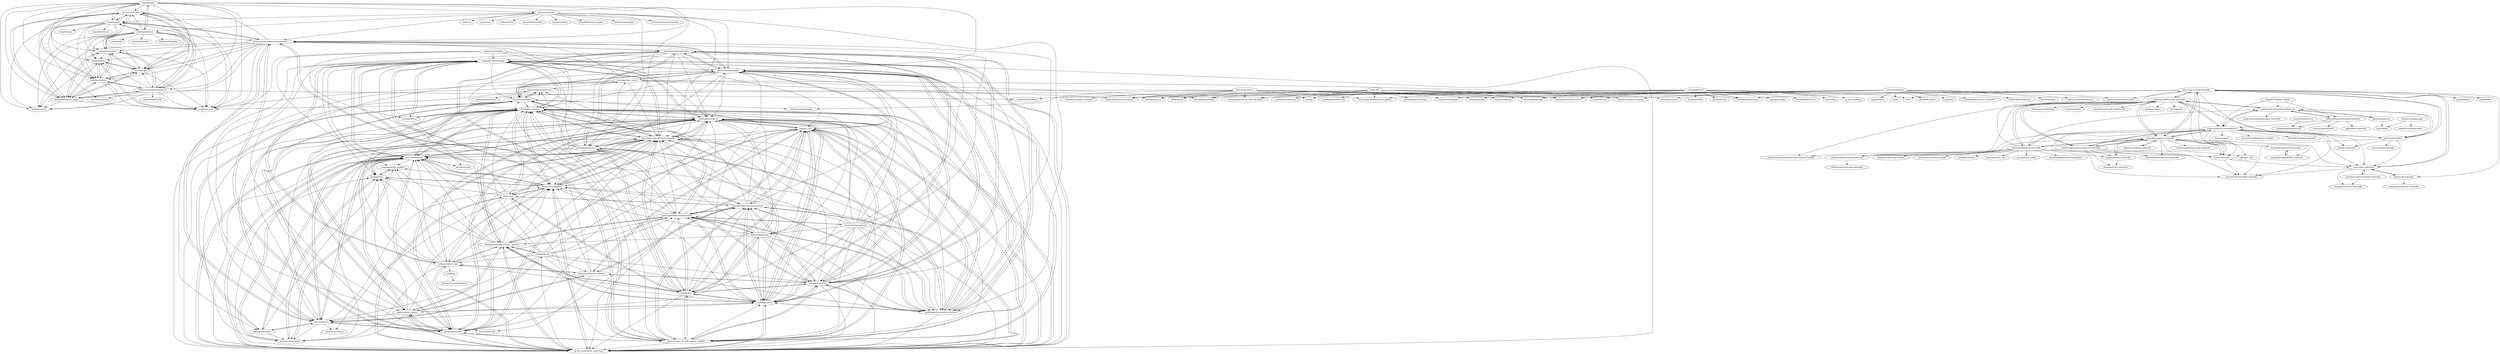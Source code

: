 digraph G {
"mojombo/grit" -> "wycats/merb-core"
"mojombo/grit" -> "mojombo/god"
"mojombo/grit" -> "vanpelt/jsawesome"
"mojombo/grit" -> "rubinius/rubinius"
"mojombo/grit" -> "wycats/jspec"
"mojombo/grit" -> "defunkt/exception_logger"
"mojombo/grit" -> "defunkt/ambition"
"mojombo/grit" -> "technoweenie/restful-authentication"
"mojombo/grit" -> "technoweenie/attachment_fu"
"mojombo/grit" -> "caged/microsis"
"mojombo/grit" -> "anotherjesse/fotomatic"
"mojombo/grit" -> "topfunky/bong"
"mojombo/grit" -> "macournoyer/thin"
"mojombo/grit" -> "grempe/amazon-ec2"
"mojombo/grit" -> "anotherjesse/s3"
"enormego/EGOTextMateFullScreen" -> "jezdez/textmate-missingdrawer"
"enormego/EGOTextMateFullScreen" -> "jashkenas/coffee-script-tmbundle"
"enormego/EGOTextMateFullScreen" -> "philc/textmatevim"
"enormego/EGOTextMateFullScreen" -> "deplorableword/textmate-solarized"
"enormego/EGOTextMateFullScreen" -> "protocool/AckMate"
"enormego/EGOTextMateFullScreen" -> "mads-hartmann/Whitespace.tmbundle"
"deplorableword/textmate-solarized" -> "deplorableword/solarized"
"deplorableword/textmate-solarized" -> "enormego/EGOTextMateFullScreen"
"deplorableword/textmate-solarized" -> "brianmichel/solarized" ["e"=1]
"deplorableword/textmate-solarized" -> "appden/less.tmbundle" ["e"=1]
"deplorableword/textmate-solarized" -> "jezdez/textmate-missingdrawer"
"Gipetto/wordpress.tmbundle" -> "kswedberg/jquery-tmbundle"
"sr/git-wiki" -> "ezmobius/bmhsearch"
"sr/git-wiki" -> "sr/tasks"
"sr/git-wiki" -> "lazyatom/soup"
"sr/git-wiki" -> "mmower/simply_versioned"
"sr/git-wiki" -> "jnewland/votigoto"
"sr/git-wiki" -> "jamesgolick/markaby"
"sr/git-wiki" -> "jamesgolick/enum_field"
"sr/git-wiki" -> "jnewland/gsa-prototype"
"sr/git-wiki" -> "abhay/gchart"
"sr/git-wiki" -> "wayneeseguin/sequel"
"sr/git-wiki" -> "technicalpickles/ambitious-sphinx"
"sr/git-wiki" -> "wycats/merb-plugins"
"sr/git-wiki" -> "simonjefford/ruby-on-rails-tmbundle"
"sr/git-wiki" -> "leahneukirchen/rack-mirror"
"sr/git-wiki" -> "leahneukirchen/coset-mirror"
"jcf/git-tmbundle" -> "kswedberg/jquery-tmbundle"
"jcf/git-tmbundle" -> "mocoso/code-beautifier.tmbundle"
"jcf/git-tmbundle" -> "rspec/rspec.tmbundle"
"jcf/git-tmbundle" -> "drnic/ruby-on-rails-tmbundle"
"psq/dm-core" -> "edward/reckoning"
"psq/dm-core" -> "defunkt/ambitious_activerecord"
"psq/dm-core" -> "dramatis/dramatis-redmine"
"psq/dm-core" -> "osteele/javascript_fu"
"psq/dm-core" -> "jeremyf/rspec_on_rails_nested_scaffold"
"psq/dm-core" -> "up_the_irons/credit_card_tools"
"psq/dm-core" -> "mark/autosaves"
"psq/dm-core" -> "anotherjesse/fotomatic"
"psq/dm-core" -> "fnando/has_versions"
"psq/dm-core" -> "JackDanger/immutable_attributes"
"psq/dm-core" -> "mauo/rails-templates"
"psq/dm-core" -> "fightinjoe/restful-authentication"
"psq/dm-core" -> "dustin/memcached"
"psq/dm-core" -> "kastner/sin"
"psq/dm-core" -> "drnic/javascript-unittest-tmbundle"
"takeo/googlecharts" -> "wayneeseguin/alogr"
"takeo/googlecharts" -> "dausech/misc"
"takeo/googlecharts" -> "xeon/securehttpd"
"takeo/googlecharts" -> "kuroshiro/tourguide"
"takeo/googlecharts" -> "Amar/ambition"
"zacharyvoase/jsonpipe" -> "toastdriven/littleworkers"
"zacharyvoase/jsonpipe" -> "jtaby/Waldo"
"drnic/ruby-on-rails-tmbundle" -> "rspec/rspec.tmbundle"
"drnic/ruby-on-rails-tmbundle" -> "kswedberg/jquery-tmbundle"
"drnic/ruby-on-rails-tmbundle" -> "drnic/ruby-tmbundle"
"drnic/ruby-on-rails-tmbundle" -> "mocoso/code-beautifier.tmbundle"
"drnic/ruby-on-rails-tmbundle" -> "mojombo/yaws"
"drnic/ruby-on-rails-tmbundle" -> "protocool/AckMate"
"drnic/ruby-on-rails-tmbundle" -> "defunkt/cache_fu"
"drnic/ruby-on-rails-tmbundle" -> "jashkenas/coffee-script-tmbundle"
"drnic/ruby-on-rails-tmbundle" -> "anotherjesse/foxtracs"
"drnic/ruby-on-rails-tmbundle" -> "sr/dst"
"drnic/ruby-on-rails-tmbundle" -> "jnicklas/uploadcolumn"
"drnic/ruby-on-rails-tmbundle" -> "leahneukirchen/rack-mirror"
"drnic/ruby-on-rails-tmbundle" -> "leahneukirchen/coset-mirror"
"drnic/ruby-on-rails-tmbundle" -> "hornbeck/arc"
"drnic/ruby-on-rails-tmbundle" -> "wayneeseguin/sequel-model"
"jnewland/lazy_record" -> "wayneeseguin/alogr"
"jnewland/lazy_record" -> "wayneeseguin/merbtastic"
"jnewland/lazy_record" -> "drnic/javascript-unittest-tmbundle"
"jnewland/lazy_record" -> "jamesgolick/markaby"
"jnewland/lazy_record" -> "anotherjesse/fotomatic"
"jnewland/lazy_record" -> "defunkt/cache_fu"
"jnewland/lazy_record" -> "up_the_irons/credit_card_tools"
"jnewland/lazy_record" -> "mmower/simply_versioned"
"jnewland/lazy_record" -> "caged/microsis"
"jnewland/lazy_record" -> "technoweenie/restful-authentication"
"defunkt/ambitious_activerecord" -> "psq/dm-core"
"defunkt/ambitious_activerecord" -> "edward/reckoning"
"defunkt/ambitious_activerecord" -> "jeremyf/rspec_on_rails_nested_scaffold"
"defunkt/ambitious_activerecord" -> "drnic/javascript-unittest-tmbundle"
"defunkt/ambitious_activerecord" -> "cdcarter/io"
"defunkt/ambitious_activerecord" -> "fnando/has_versions"
"defunkt/ambitious_activerecord" -> "up_the_irons/credit_card_tools"
"defunkt/ambitious_activerecord" -> "dramatis/dramatis-redmine"
"defunkt/ambitious_activerecord" -> "mauo/rails-templates"
"defunkt/ambitious_activerecord" -> "JackDanger/immutable_attributes"
"defunkt/ambitious_activerecord" -> "mark/autosaves"
"defunkt/ambitious_activerecord" -> "fightinjoe/restful-authentication"
"defunkt/ambitious_activerecord" -> "osteele/javascript_fu"
"defunkt/ambitious_activerecord" -> "wayneeseguin/alogr"
"defunkt/ambitious_activerecord" -> "anotherjesse/fotomatic"
"drnic/ruby-tmbundle" -> "rspec/rspec.tmbundle"
"drnic/ruby-tmbundle" -> "aussiegeek/ruby-sass-tmbundle"
"dustin/memcached" -> "xeon/securehttpd"
"dustin/memcached" -> "Amar/ambition"
"dustin/memcached" -> "mauo/rails-templates"
"dustin/memcached" -> "fnando/has_versions"
"dustin/memcached" -> "wayneeseguin/alogr"
"dustin/memcached" -> "osteele/javascript_fu"
"dustin/memcached" -> "drnic/javascript-unittest-tmbundle"
"dustin/memcached" -> "ambethia/vao_column"
"dustin/memcached" -> "jeremyf/rspec_on_rails_nested_scaffold"
"dustin/memcached" -> "technoweenie/restful-authentication"
"dustin/memcached" -> "up_the_irons/credit_card_tools"
"dustin/memcached" -> "psq/dm-core"
"dustin/memcached" -> "defunkt/ambitious_activerecord"
"dustin/memcached" -> "fightinjoe/restful-authentication"
"dustin/memcached" -> "cardmagic/merb-plugins"
"grempe/amazon-ec2" -> "drnic/javascript-unittest-tmbundle"
"grempe/amazon-ec2" -> "fnando/has_versions"
"grempe/amazon-ec2" -> "up_the_irons/credit_card_tools"
"grempe/amazon-ec2" -> "wayneeseguin/alogr"
"grempe/amazon-ec2" -> "JackDanger/immutable_attributes"
"grempe/amazon-ec2" -> "mark/autosaves"
"grempe/amazon-ec2" -> "wayneeseguin/merbtastic"
"grempe/amazon-ec2" -> "cardmagic/merb-plugins"
"grempe/amazon-ec2" -> "anotherjesse/fotomatic"
"grempe/amazon-ec2" -> "xeon/securehttpd"
"grempe/amazon-ec2" -> "kastner/sin"
"grempe/amazon-ec2" -> "fightinjoe/restful-authentication"
"grempe/amazon-ec2" -> "mauo/rails-templates"
"grempe/amazon-ec2" -> "jnewland/lazy_record"
"grempe/amazon-ec2" -> "wayneeseguin/merblogger"
"subtleGradient/javascript-tools.tmbundle" -> "kswedberg/jquery-tmbundle"
"subtleGradient/javascript-tools.tmbundle" -> "jezdez/textmate-missingdrawer"
"subtleGradient/javascript-tools.tmbundle" -> "jcf/git-tmbundle"
"subtleGradient/javascript-tools.tmbundle" -> "jashkenas/coffee-script-tmbundle"
"subtleGradient/javascript-tools.tmbundle" -> "johnmuhl/html5.tmbundle"
"subtleGradient/javascript-tools.tmbundle" -> "seaofclouds/sass-textmate-bundle"
"subtleGradient/javascript-tools.tmbundle" -> "johnmuhl/javascript-tools-tmbundle"
"subtleGradient/javascript-tools.tmbundle" -> "mocoso/code-beautifier.tmbundle"
"subtleGradient/javascript-tools.tmbundle" -> "desandro/CSS3.tmbundle"
"Amar/ambition" -> "dustin/memcached"
"Amar/ambition" -> "fnando/has_versions"
"Amar/ambition" -> "mauo/rails-templates"
"Amar/ambition" -> "drnic/javascript-unittest-tmbundle"
"Amar/ambition" -> "xeon/securehttpd"
"Amar/ambition" -> "Dual-Life/autodie"
"Amar/ambition" -> "kuroshiro/tourguide"
"Amar/ambition" -> "dramatis/dramatis-redmine"
"Amar/ambition" -> "technoweenie/restful-authentication"
"Amar/ambition" -> "takeo/googlecharts"
"Amar/ambition" -> "osteele/javascript_fu"
"Amar/ambition" -> "cbowns/cpu-history"
"giom/merb-core" -> "cardmagic/merb-plugins"
"giom/merb-core" -> "lance/formtotal"
"giom/merb-core" -> "fnando/has_versions"
"philc/textmatevim" -> "jtaby/Waldo"
"philc/textmatevim" -> "enormego/EGOTextMateFullScreen"
"norbauer/salty_slugs" -> "woahdae/active_scaffold"
"norbauer/salty_slugs" -> "fnando/has_versions"
"norbauer/salty_slugs" -> "up_the_irons/credit_card_tools"
"norbauer/salty_slugs" -> "dausech/misc"
"norbauer/salty_slugs" -> "osteele/javascript_fu"
"norbauer/salty_slugs" -> "mauo/rails-templates"
"norbauer/salty_slugs" -> "cardmagic/merb-plugins"
"norbauer/salty_slugs" -> "drnic/javascript-unittest-tmbundle"
"norbauer/salty_slugs" -> "meqif/nds"
"norbauer/salty_slugs" -> "xeon/securehttpd"
"norbauer/salty_slugs" -> "decafdennis/simple_theme_switcher"
"norbauer/salty_slugs" -> "dramatis/dramatis-redmine"
"norbauer/salty_slugs" -> "kuroshiro/tourguide"
"norbauer/salty_slugs" -> "fightinjoe/restful-authentication"
"markstory/solarized" -> "deplorableword/solarized"
"woahdae/active_scaffold" -> "dausech/misc"
"woahdae/active_scaffold" -> "kuroshiro/tourguide"
"meqif/nds" -> "JeremyGrosser/mythproto"
"farktronix/gittools" -> "fightinjoe/restful-authentication"
"farktronix/gittools" -> "mark/autosaves"
"farktronix/gittools" -> "kastner/sin"
"farktronix/gittools" -> "edward/reckoning"
"farktronix/gittools" -> "drnic/javascript-unittest-tmbundle"
"farktronix/gittools" -> "fnando/has_versions"
"farktronix/gittools" -> "psq/dm-core"
"farktronix/gittools" -> "grempe/amazon-ec2"
"farktronix/gittools" -> "decafdennis/simple_theme_switcher"
"farktronix/gittools" -> "JackDanger/immutable_attributes"
"farktronix/gittools" -> "osteele/javascript_fu"
"farktronix/gittools" -> "up_the_irons/credit_card_tools"
"farktronix/gittools" -> "ambethia/vao_column"
"farktronix/gittools" -> "mauo/rails-templates"
"farktronix/gittools" -> "defunkt/ambitious_activerecord"
"mojombo/god" -> "wycats/merb-core"
"mojombo/god" -> "vanpelt/jsawesome"
"mojombo/god" -> "wycats/jspec"
"mojombo/god" -> "defunkt/exception_logger"
"mojombo/god" -> "defunkt/ambition"
"mojombo/god" -> "rubinius/rubinius"
"mojombo/god" -> "technoweenie/attachment_fu"
"mojombo/god" -> "mojombo/grit"
"mojombo/god" -> "caged/microsis"
"mojombo/god" -> "technoweenie/restful-authentication"
"mojombo/god" -> "topfunky/bong"
"mojombo/god" -> "anotherjesse/s3"
"mojombo/god" -> "anotherjesse/taboo"
"mojombo/god" -> "mojombo/chronic" ["e"=1]
"mojombo/god" -> "resque/resque" ["e"=1]
"wayneeseguin/alogr" -> "xeon/securehttpd"
"wayneeseguin/alogr" -> "takeo/googlecharts"
"wayneeseguin/alogr" -> "wayneeseguin/merbtastic"
"wayneeseguin/alogr" -> "jnewland/lazy_record"
"wayneeseguin/alogr" -> "anotherjesse/fotomatic"
"wayneeseguin/alogr" -> "dustin/memcached"
"wayneeseguin/alogr" -> "drnic/javascript-unittest-tmbundle"
"wayneeseguin/alogr" -> "fnando/has_versions"
"wayneeseguin/alogr" -> "wayneeseguin/autozest"
"rubinius/rubinius" -> "wycats/merb-core"
"rubinius/rubinius" -> "vanpelt/jsawesome"
"rubinius/rubinius" -> "mojombo/god"
"rubinius/rubinius" -> "wycats/jspec"
"rubinius/rubinius" -> "defunkt/exception_logger"
"rubinius/rubinius" -> "defunkt/ambition"
"rubinius/rubinius" -> "mojombo/grit"
"rubinius/rubinius" -> "technoweenie/attachment_fu"
"rubinius/rubinius" -> "caged/microsis"
"rubinius/rubinius" -> "technoweenie/restful-authentication"
"rubinius/rubinius" -> "jruby/jruby" ["e"=1]
"rubinius/rubinius" -> "topfunky/bong"
"rubinius/rubinius" -> "celluloid/celluloid" ["e"=1]
"rubinius/rubinius" -> "MacRuby/MacRuby" ["e"=1]
"rubinius/rubinius" -> "anotherjesse/s3"
"minimaldesign/mHTML.tmbundle" -> "minimaldesign/mCSS.tmbundle"
"minimaldesign/mCSS.tmbundle" -> "minimaldesign/mHTML.tmbundle"
"JackDanger/immutable_attributes" -> "osteele/javascript_fu"
"JackDanger/immutable_attributes" -> "mark/autosaves"
"JackDanger/immutable_attributes" -> "fnando/has_versions"
"JackDanger/immutable_attributes" -> "drnic/javascript-unittest-tmbundle"
"JackDanger/immutable_attributes" -> "fightinjoe/restful-authentication"
"JackDanger/immutable_attributes" -> "up_the_irons/credit_card_tools"
"JackDanger/immutable_attributes" -> "psq/dm-core"
"JackDanger/immutable_attributes" -> "grempe/amazon-ec2"
"JackDanger/immutable_attributes" -> "anotherjesse/fotomatic"
"JackDanger/immutable_attributes" -> "defunkt/ambitious_activerecord"
"JackDanger/immutable_attributes" -> "edward/reckoning"
"JackDanger/immutable_attributes" -> "wayneeseguin/merblogger"
"JackDanger/immutable_attributes" -> "mauo/rails-templates"
"JackDanger/immutable_attributes" -> "cardmagic/merb-plugins"
"JackDanger/immutable_attributes" -> "xeon/securehttpd"
"jeremyf/rspec_on_rails_nested_scaffold" -> "anotherjesse/fotomatic"
"jeremyf/rspec_on_rails_nested_scaffold" -> "defunkt/ambitious_activerecord"
"jeremyf/rspec_on_rails_nested_scaffold" -> "edward/reckoning"
"jeremyf/rspec_on_rails_nested_scaffold" -> "psq/dm-core"
"jeremyf/rspec_on_rails_nested_scaffold" -> "cardmagic/merb-plugins"
"jeremyf/rspec_on_rails_nested_scaffold" -> "wayneeseguin/merblogger"
"jeremyf/rspec_on_rails_nested_scaffold" -> "dustin/memcached"
"jeremyf/rspec_on_rails_nested_scaffold" -> "fnando/has_versions"
"jeremyf/rspec_on_rails_nested_scaffold" -> "technoweenie/restful-authentication"
"jeremyf/rspec_on_rails_nested_scaffold" -> "wayneeseguin/alogr"
"jeremyf/rspec_on_rails_nested_scaffold" -> "drnic/javascript-unittest-tmbundle"
"jeremyf/rspec_on_rails_nested_scaffold" -> "mark/autosaves"
"jeremyf/rspec_on_rails_nested_scaffold" -> "up_the_irons/credit_card_tools"
"jeremyf/rspec_on_rails_nested_scaffold" -> "kastner/sin"
"jeremyf/rspec_on_rails_nested_scaffold" -> "osteele/javascript_fu"
"decafdennis/simple_theme_switcher" -> "ambethia/vao_column"
"decafdennis/simple_theme_switcher" -> "fnando/has_versions"
"decafdennis/simple_theme_switcher" -> "up_the_irons/credit_card_tools"
"decafdennis/simple_theme_switcher" -> "mark/autosaves"
"decafdennis/simple_theme_switcher" -> "viking/ruby-rtp"
"decafdennis/simple_theme_switcher" -> "xeon/securehttpd"
"decafdennis/simple_theme_switcher" -> "fightinjoe/restful-authentication"
"decafdennis/simple_theme_switcher" -> "kastner/sin"
"decafdennis/simple_theme_switcher" -> "osteele/javascript_fu"
"decafdennis/simple_theme_switcher" -> "cardmagic/merb-plugins"
"decafdennis/simple_theme_switcher" -> "mauo/rails-templates"
"decafdennis/simple_theme_switcher" -> "drnic/javascript-unittest-tmbundle"
"decafdennis/simple_theme_switcher" -> "norbauer/salty_slugs"
"decafdennis/simple_theme_switcher" -> "woahdae/active_scaffold"
"decafdennis/simple_theme_switcher" -> "dausech/misc"
"wycats/merb-core" -> "vanpelt/jsawesome"
"wycats/merb-core" -> "wycats/jspec"
"wycats/merb-core" -> "defunkt/exception_logger"
"wycats/merb-core" -> "defunkt/ambition"
"wycats/merb-core" -> "caged/microsis"
"wycats/merb-core" -> "technoweenie/attachment_fu"
"wycats/merb-core" -> "mojombo/god"
"vanpelt/jsawesome" -> "wycats/merb-core"
"vanpelt/jsawesome" -> "wycats/jspec"
"vanpelt/jsawesome" -> "defunkt/exception_logger"
"vanpelt/jsawesome" -> "defunkt/ambition"
"vanpelt/jsawesome" -> "caged/microsis"
"vanpelt/jsawesome" -> "technoweenie/attachment_fu"
"vanpelt/jsawesome" -> "topfunky/bong"
"technomancy/augment" -> "fightinjoe/restful-authentication"
"technomancy/augment" -> "mark/autosaves"
"technomancy/augment" -> "wayneeseguin/merblogger"
"technomancy/augment" -> "kastner/sin"
"technomancy/augment" -> "anotherjesse/fotomatic"
"technomancy/augment" -> "farktronix/gittools"
"technomancy/augment" -> "technoweenie/restful-authentication"
"technomancy/augment" -> "JackDanger/immutable_attributes"
"technomancy/augment" -> "edward/reckoning"
"technomancy/augment" -> "grempe/amazon-ec2"
"technomancy/augment" -> "drnic/javascript-unittest-tmbundle"
"technomancy/augment" -> "up_the_irons/credit_card_tools"
"technomancy/augment" -> "osteele/javascript_fu"
"technomancy/augment" -> "fnando/has_versions"
"technomancy/augment" -> "jeremyf/rspec_on_rails_nested_scaffold"
"cristibalan/braid" -> "wayneeseguin/sequel"
"cristibalan/braid" -> "up_the_irons/ram"
"cristibalan/braid" -> "brosner/oebfare"
"cristibalan/braid" -> "jnicklas/rorem"
"cristibalan/braid" -> "caged/groomlake"
"cristibalan/braid" -> "sr/dst"
"cristibalan/braid" -> "sr/tasks"
"cristibalan/braid" -> "hornbeck/blerb-core"
"cristibalan/braid" -> "technicalpickles/ambitious-sphinx"
"cristibalan/braid" -> "lazyatom/soup"
"cristibalan/braid" -> "bs/starling"
"cristibalan/braid" -> "wycats/merb-plugins"
"cristibalan/braid" -> "jnicklas/uploadcolumn"
"cristibalan/braid" -> "simonjefford/ruby-on-rails-tmbundle"
"cristibalan/braid" -> "leahneukirchen/rack-mirror"
"wayneeseguin/merbtastic" -> "leahneukirchen/coset-mirror"
"wayneeseguin/merbtastic" -> "wayneeseguin/rnginx"
"wayneeseguin/merbtastic" -> "wayneeseguin/alogr"
"wayneeseguin/merblogger" -> "anotherjesse/fotomatic"
"wayneeseguin/merblogger" -> "technoweenie/restful-authentication"
"wayneeseguin/merblogger" -> "jeremyf/rspec_on_rails_nested_scaffold"
"wayneeseguin/merblogger" -> "mark/autosaves"
"wayneeseguin/merblogger" -> "edward/reckoning"
"wayneeseguin/merblogger" -> "wayneeseguin/alogr"
"wayneeseguin/merblogger" -> "JackDanger/immutable_attributes"
"wayneeseguin/merblogger" -> "drnic/javascript-unittest-tmbundle"
"wayneeseguin/merblogger" -> "grempe/amazon-ec2"
"wayneeseguin/merblogger" -> "fightinjoe/restful-authentication"
"wayneeseguin/merblogger" -> "psq/dm-core"
"wayneeseguin/merblogger" -> "Amar/ambition"
"wayneeseguin/merblogger" -> "osteele/javascript_fu"
"wayneeseguin/merblogger" -> "fnando/has_versions"
"wayneeseguin/merblogger" -> "cardmagic/merb-plugins"
"drnic/javascript-unittest-tmbundle" -> "fnando/has_versions"
"drnic/javascript-unittest-tmbundle" -> "up_the_irons/credit_card_tools"
"drnic/javascript-unittest-tmbundle" -> "cdcarter/io"
"drnic/javascript-unittest-tmbundle" -> "mark/autosaves"
"drnic/javascript-unittest-tmbundle" -> "mauo/rails-templates"
"drnic/javascript-unittest-tmbundle" -> "xeon/securehttpd"
"drnic/javascript-unittest-tmbundle" -> "grempe/amazon-ec2"
"drnic/javascript-unittest-tmbundle" -> "cardmagic/merb-plugins"
"drnic/javascript-unittest-tmbundle" -> "wayneeseguin/merbtastic"
"drnic/javascript-unittest-tmbundle" -> "kastner/sin"
"drnic/javascript-unittest-tmbundle" -> "Amar/ambition"
"drnic/javascript-unittest-tmbundle" -> "wayneeseguin/alogr"
"drnic/javascript-unittest-tmbundle" -> "defunkt/ambitious_activerecord"
"drnic/javascript-unittest-tmbundle" -> "dustin/memcached"
"drnic/javascript-unittest-tmbundle" -> "osteele/javascript_fu"
"up_the_irons/credit_card_tools" -> "fnando/has_versions"
"up_the_irons/credit_card_tools" -> "drnic/javascript-unittest-tmbundle"
"up_the_irons/credit_card_tools" -> "mauo/rails-templates"
"up_the_irons/credit_card_tools" -> "osteele/javascript_fu"
"up_the_irons/credit_card_tools" -> "dausech/misc"
"up_the_irons/credit_card_tools" -> "decafdennis/simple_theme_switcher"
"up_the_irons/credit_card_tools" -> "norbauer/salty_slugs"
"up_the_irons/credit_card_tools" -> "ambethia/vao_column"
"up_the_irons/credit_card_tools" -> "cdcarter/io"
"up_the_irons/credit_card_tools" -> "psq/dm-core"
"up_the_irons/credit_card_tools" -> "cardmagic/merb-plugins"
"up_the_irons/credit_card_tools" -> "wayneeseguin/merbtastic"
"up_the_irons/credit_card_tools" -> "mark/autosaves"
"up_the_irons/credit_card_tools" -> "xeon/securehttpd"
"up_the_irons/credit_card_tools" -> "defunkt/ambitious_activerecord"
"kuroshiro/tourguide" -> "xeon/securehttpd"
"kuroshiro/tourguide" -> "dausech/misc"
"kuroshiro/tourguide" -> "woahdae/active_scaffold"
"sevenwire/forgery" -> "leahneukirchen/gitsum"
"sevenwire/forgery" -> "wayneeseguin/sequel"
"sevenwire/forgery" -> "kevinclark/god"
"sevenwire/forgery" -> "collectiveidea/awesomeness"
"sevenwire/forgery" -> "uggedal/mofo"
"sevenwire/forgery" -> "wayneeseguin/sequel-model"
"sevenwire/forgery" -> "sr/ape"
"sevenwire/forgery" -> "mmower/simply_versioned"
"sevenwire/forgery" -> "jnewland/votigoto"
"sevenwire/forgery" -> "jnewland/capsize"
"sevenwire/forgery" -> "jamesgolick/markaby"
"sevenwire/forgery" -> "josh/rails"
"sevenwire/forgery" -> "jamesgolick/resource_controller"
"sevenwire/forgery" -> "defunkt/starling"
"sevenwire/forgery" -> "engineyard/eycap"
"wycats/jspec" -> "vanpelt/jsawesome"
"wycats/jspec" -> "defunkt/exception_logger"
"wycats/jspec" -> "defunkt/ambition"
"wycats/jspec" -> "wycats/merb-core"
"wycats/jspec" -> "caged/microsis"
"wycats/jspec" -> "topfunky/bong"
"defunkt/exception_logger" -> "vanpelt/jsawesome"
"defunkt/exception_logger" -> "wycats/jspec"
"defunkt/exception_logger" -> "defunkt/ambition"
"defunkt/exception_logger" -> "wycats/merb-core"
"defunkt/exception_logger" -> "caged/microsis"
"defunkt/exception_logger" -> "topfunky/bong"
"defunkt/exception_logger" -> "technoweenie/attachment_fu"
"defunkt/exception_logger" -> "anotherjesse/s3"
"defunkt/ambition" -> "wycats/jspec"
"defunkt/ambition" -> "defunkt/exception_logger"
"defunkt/ambition" -> "vanpelt/jsawesome"
"defunkt/ambition" -> "caged/microsis"
"defunkt/ambition" -> "topfunky/bong"
"defunkt/ambition" -> "wycats/merb-core"
"defunkt/ambition" -> "technoweenie/attachment_fu"
"defunkt/ambition" -> "anotherjesse/s3"
"seaofclouds/sass-textmate-bundle" -> "charlesroper/ruby-sass-tmbundle"
"technoweenie/attachment_fu" -> "defunkt/exception_logger"
"technoweenie/attachment_fu" -> "caged/microsis"
"technoweenie/attachment_fu" -> "vanpelt/jsawesome"
"technoweenie/attachment_fu" -> "topfunky/bong"
"technoweenie/attachment_fu" -> "defunkt/ambition"
"technoweenie/attachment_fu" -> "wycats/jspec"
"technoweenie/attachment_fu" -> "anotherjesse/s3"
"technoweenie/attachment_fu" -> "wycats/merb-core"
"technoweenie/attachment_fu" -> "anotherjesse/foxtracs"
"technoweenie/attachment_fu" -> "anotherjesse/taboo"
"technoweenie/attachment_fu" -> "mojombo/glowstick"
"cardmagic/merb-plugins" -> "giom/merb-core"
"cardmagic/merb-plugins" -> "fnando/has_versions"
"cardmagic/merb-plugins" -> "osteele/javascript_fu"
"cardmagic/merb-plugins" -> "mauo/rails-templates"
"cardmagic/merb-plugins" -> "drnic/javascript-unittest-tmbundle"
"cardmagic/merb-plugins" -> "up_the_irons/credit_card_tools"
"cardmagic/merb-plugins" -> "jeremyf/rspec_on_rails_nested_scaffold"
"cardmagic/merb-plugins" -> "xeon/securehttpd"
"cardmagic/merb-plugins" -> "norbauer/salty_slugs"
"cardmagic/merb-plugins" -> "wayneeseguin/alogr"
"cardmagic/merb-plugins" -> "anotherjesse/fotomatic"
"cardmagic/merb-plugins" -> "dausech/misc"
"cardmagic/merb-plugins" -> "woahdae/active_scaffold"
"cardmagic/merb-plugins" -> "ambethia/vao_column"
"cardmagic/merb-plugins" -> "decafdennis/simple_theme_switcher"
"technoweenie/restful-authentication" -> "anotherjesse/fotomatic"
"technoweenie/restful-authentication" -> "vanpelt/jsawesome"
"technoweenie/restful-authentication" -> "defunkt/exception_logger"
"technoweenie/restful-authentication" -> "wycats/merb-core"
"technoweenie/restful-authentication" -> "wycats/jspec"
"technoweenie/restful-authentication" -> "defunkt/ambition"
"technoweenie/restful-authentication" -> "wayneeseguin/merblogger"
"technoweenie/restful-authentication" -> "technoweenie/attachment_fu"
"technoweenie/restful-authentication" -> "caged/microsis"
"technoweenie/restful-authentication" -> "topfunky/bong"
"technoweenie/restful-authentication" -> "mojombo/god"
"technoweenie/restful-authentication" -> "Amar/ambition"
"technoweenie/restful-authentication" -> "anotherjesse/s3"
"technoweenie/restful-authentication" -> "jeremyf/rspec_on_rails_nested_scaffold"
"technoweenie/restful-authentication" -> "dustin/memcached"
"caged/microsis" -> "topfunky/bong"
"topfunky/bong" -> "caged/microsis"
"topfunky/bong" -> "defunkt/exception_logger"
"topfunky/bong" -> "defunkt/ambition"
"topfunky/bong" -> "wycats/jspec"
"topfunky/bong" -> "anotherjesse/s3"
"mauo/rails-templates" -> "fnando/has_versions"
"mauo/rails-templates" -> "dausech/misc"
"mauo/rails-templates" -> "osteele/javascript_fu"
"mauo/rails-templates" -> "up_the_irons/credit_card_tools"
"mauo/rails-templates" -> "xeon/securehttpd"
"mauo/rails-templates" -> "dustin/memcached"
"mauo/rails-templates" -> "cdcarter/io"
"mauo/rails-templates" -> "cardmagic/merb-plugins"
"mauo/rails-templates" -> "drnic/javascript-unittest-tmbundle"
"mauo/rails-templates" -> "woahdae/active_scaffold"
"johnmuhl/html5.tmbundle" -> "kswedberg/jquery-tmbundle"
"johnmuhl/html5.tmbundle" -> "desandro/CSS3.tmbundle"
"jashkenas/coffee-script-tmbundle" -> "MarioRicalde/SCSS.tmbundle"
"jashkenas/coffee-script-tmbundle" -> "jezdez/textmate-missingdrawer"
"jashkenas/coffee-script-tmbundle" -> "drnic/ruby-on-rails-tmbundle"
"jashkenas/coffee-script-tmbundle" -> "rspec/rspec.tmbundle"
"jashkenas/coffee-script-tmbundle" -> "seaofclouds/sass-textmate-bundle"
"jashkenas/coffee-script-tmbundle" -> "mauricemach/coffeekup" ["e"=1]
"jashkenas/coffee-script-tmbundle" -> "kswedberg/jquery-tmbundle"
"jashkenas/coffee-script-tmbundle" -> "enormego/EGOTextMateFullScreen"
"jashkenas/coffee-script-tmbundle" -> "sstephenson/eco" ["e"=1]
"jashkenas/coffee-script-tmbundle" -> "autotelicum/Smooth-CoffeeScript" ["e"=1]
"jashkenas/coffee-script-tmbundle" -> "handcrafted/handcrafted-haml-textmate-bundle"
"jashkenas/coffee-script-tmbundle" -> "jcf/git-tmbundle"
"jashkenas/coffee-script-tmbundle" -> "subtleGradient/javascript-tools.tmbundle"
"jashkenas/coffee-script-tmbundle" -> "jashkenas/docco" ["e"=1]
"jashkenas/coffee-script-tmbundle" -> "Sutto/barista" ["e"=1]
"kswedberg/jquery-tmbundle" -> "drnic/ruby-on-rails-tmbundle"
"kswedberg/jquery-tmbundle" -> "johnmuhl/html5.tmbundle"
"kswedberg/jquery-tmbundle" -> "subtleGradient/javascript-tools.tmbundle"
"kswedberg/jquery-tmbundle" -> "jcf/git-tmbundle"
"kswedberg/jquery-tmbundle" -> "mocoso/code-beautifier.tmbundle"
"kswedberg/jquery-tmbundle" -> "Gipetto/wordpress.tmbundle"
"kswedberg/jquery-tmbundle" -> "jezdez/textmate-missingdrawer"
"kswedberg/jquery-tmbundle" -> "minimaldesign/mHTML.tmbundle"
"kswedberg/jquery-tmbundle" -> "minimaldesign/mCSS.tmbundle"
"kswedberg/jquery-tmbundle" -> "rspec/rspec.tmbundle"
"kswedberg/jquery-tmbundle" -> "jashkenas/coffee-script-tmbundle"
"kswedberg/jquery-tmbundle" -> "johnmuhl/javascript-tools-tmbundle"
"kswedberg/jquery-tmbundle" -> "MarioRicalde/SCSS.tmbundle"
"kswedberg/jquery-tmbundle" -> "subtleGradient/javascript.tmbundle"
"kswedberg/jquery-tmbundle" -> "seaofclouds/sass-textmate-bundle"
"protocool/AckMate" -> "jezdez/textmate-missingdrawer"
"protocool/AckMate" -> "protocool/ack-tmbundle"
"protocool/AckMate" -> "drnic/ruby-on-rails-tmbundle"
"protocool/AckMate" -> "mocoso/code-beautifier.tmbundle"
"protocool/AckMate" -> "rspec/rspec.tmbundle"
"protocool/AckMate" -> "enormego/EGOTextMateFullScreen"
"protocool/AckMate" -> "powder-rb/powder" ["e"=1]
"anotherjesse/fotomatic" -> "wayneeseguin/merblogger"
"anotherjesse/fotomatic" -> "technoweenie/restful-authentication"
"anotherjesse/fotomatic" -> "jeremyf/rspec_on_rails_nested_scaffold"
"anotherjesse/fotomatic" -> "edward/reckoning"
"anotherjesse/fotomatic" -> "wayneeseguin/alogr"
"anotherjesse/fotomatic" -> "mark/autosaves"
"anotherjesse/fotomatic" -> "psq/dm-core"
"anotherjesse/fotomatic" -> "cardmagic/merb-plugins"
"anotherjesse/fotomatic" -> "drnic/javascript-unittest-tmbundle"
"anotherjesse/fotomatic" -> "JackDanger/immutable_attributes"
"anotherjesse/fotomatic" -> "fnando/has_versions"
"anotherjesse/fotomatic" -> "up_the_irons/credit_card_tools"
"anotherjesse/fotomatic" -> "osteele/javascript_fu"
"anotherjesse/fotomatic" -> "jnewland/lazy_record"
"anotherjesse/fotomatic" -> "Amar/ambition"
"cucumber-attic/cucumber-tmbundle" -> "rspec/rspec.tmbundle"
"cucumber-attic/cucumber-tmbundle" -> "bmabey/cucumber-tmbundle"
"macournoyer/thin" -> "eventmachine/eventmachine" ["e"=1]
"macournoyer/thin" -> "technoweenie/restful-authentication"
"macournoyer/thin" -> "rack/rack" ["e"=1]
"macournoyer/thin" -> "JackDanger/immutable_attributes"
"macournoyer/thin" -> "puma/puma" ["e"=1]
"macournoyer/thin" -> "redis/redis-rb" ["e"=1]
"macournoyer/thin" -> "rubinius/rubinius"
"macournoyer/thin" -> "drnic/javascript-unittest-tmbundle"
"macournoyer/thin" -> "anotherjesse/fotomatic"
"macournoyer/thin" -> "petergoldstein/dalli" ["e"=1]
"macournoyer/thin" -> "mojombo/god"
"macournoyer/thin" -> "defunkt/unicorn" ["e"=1]
"macournoyer/thin" -> "igrigorik/em-http-request" ["e"=1]
"macournoyer/thin" -> "grempe/amazon-ec2"
"macournoyer/thin" -> "jeremyevans/sequel" ["e"=1]
"kastner/sin" -> "mark/autosaves"
"kastner/sin" -> "drnic/javascript-unittest-tmbundle"
"kastner/sin" -> "edward/reckoning"
"kastner/sin" -> "up_the_irons/credit_card_tools"
"kastner/sin" -> "decafdennis/simple_theme_switcher"
"kastner/sin" -> "fightinjoe/restful-authentication"
"kastner/sin" -> "farktronix/gittools"
"kastner/sin" -> "psq/dm-core"
"kastner/sin" -> "anotherjesse/fotomatic"
"kastner/sin" -> "jeremyf/rspec_on_rails_nested_scaffold"
"kastner/sin" -> "defunkt/ambitious_activerecord"
"kastner/sin" -> "fnando/has_versions"
"kastner/sin" -> "cdcarter/io"
"kastner/sin" -> "grempe/amazon-ec2"
"kastner/sin" -> "norbauer/salty_slugs"
"cdcarter/io" -> "drnic/javascript-unittest-tmbundle"
"cdcarter/io" -> "mauo/rails-templates"
"cdcarter/io" -> "fnando/has_versions"
"cdcarter/io" -> "up_the_irons/credit_card_tools"
"cdcarter/io" -> "defunkt/ambitious_activerecord"
"cdcarter/io" -> "cbowns/cpu-history"
"cdcarter/io" -> "dausech/misc"
"cdcarter/io" -> "cardmagic/merb-plugins"
"cdcarter/io" -> "kastner/sin"
"cdcarter/io" -> "xeon/securehttpd"
"cdcarter/io" -> "norbauer/salty_slugs"
"cdcarter/io" -> "jeremyf/rspec_on_rails_nested_scaffold"
"fnando/has_versions" -> "mauo/rails-templates"
"fnando/has_versions" -> "up_the_irons/credit_card_tools"
"fnando/has_versions" -> "osteele/javascript_fu"
"fnando/has_versions" -> "drnic/javascript-unittest-tmbundle"
"fnando/has_versions" -> "cardmagic/merb-plugins"
"fnando/has_versions" -> "xeon/securehttpd"
"fnando/has_versions" -> "dausech/misc"
"fnando/has_versions" -> "decafdennis/simple_theme_switcher"
"fnando/has_versions" -> "cdcarter/io"
"fnando/has_versions" -> "fightinjoe/restful-authentication"
"fnando/has_versions" -> "dustin/memcached"
"fnando/has_versions" -> "giom/merb-core"
"fnando/has_versions" -> "wayneeseguin/merbtastic"
"fnando/has_versions" -> "kuroshiro/tourguide"
"fnando/has_versions" -> "Amar/ambition"
"MarioRicalde/SCSS.tmbundle" -> "jashkenas/coffee-script-tmbundle"
"MarioRicalde/SCSS.tmbundle" -> "jezdez/textmate-missingdrawer"
"MarioRicalde/SCSS.tmbundle" -> "sporkd/compass-html5-boilerplate" ["e"=1]
"MarioRicalde/SCSS.tmbundle" -> "jlong/sass-bootstrap-defunct" ["e"=1]
"MarioRicalde/SCSS.tmbundle" -> "drnic/ruby-on-rails-tmbundle"
"MarioRicalde/SCSS.tmbundle" -> "kswedberg/jquery-tmbundle"
"MarioRicalde/SCSS.tmbundle" -> "nathos/sass-textmate-bundle" ["e"=1]
"MarioRicalde/SCSS.tmbundle" -> "rails/pjax_rails" ["e"=1]
"MarioRicalde/SCSS.tmbundle" -> "seaofclouds/sass-textmate-bundle"
"MarioRicalde/SCSS.tmbundle" -> "enormego/EGOTextMateFullScreen"
"MarioRicalde/SCSS.tmbundle" -> "mockko/livereload" ["e"=1]
"MarioRicalde/SCSS.tmbundle" -> "basecamp/mail_view" ["e"=1]
"MarioRicalde/SCSS.tmbundle" -> "jcf/git-tmbundle"
"MarioRicalde/SCSS.tmbundle" -> "paneq/active_reload" ["e"=1]
"MarioRicalde/SCSS.tmbundle" -> "handcrafted/handcrafted-haml-textmate-bundle"
"dramatis/dramatis-redmine" -> "edward/reckoning"
"dramatis/dramatis-redmine" -> "psq/dm-core"
"dramatis/dramatis-redmine" -> "Amar/ambition"
"dramatis/dramatis-redmine" -> "defunkt/ambitious_activerecord"
"dramatis/dramatis-redmine" -> "Dual-Life/autodie"
"dramatis/dramatis-redmine" -> "xeon/securehttpd"
"dramatis/dramatis-redmine" -> "mauo/rails-templates"
"dramatis/dramatis-redmine" -> "norbauer/salty_slugs"
"filmgirl/TextMate-Themes" -> "enormego/EGOTextMateFullScreen"
"filmgirl/TextMate-Themes" -> "jezdez/textmate-missingdrawer"
"filmgirl/TextMate-Themes" -> "deplorableword/textmate-solarized"
"viking/ruby-rtp" -> "ambethia/vao_column"
"viking/ruby-rtp" -> "decafdennis/simple_theme_switcher"
"viking/ruby-rtp" -> "mark/autosaves"
"viking/ruby-rtp" -> "xeon/securehttpd"
"viking/ruby-rtp" -> "edward/reckoning"
"viking/ruby-rtp" -> "osteele/javascript_fu"
"viking/ruby-rtp" -> "drnic/javascript-unittest-tmbundle"
"viking/ruby-rtp" -> "Amar/ambition"
"viking/ruby-rtp" -> "fnando/has_versions"
"viking/ruby-rtp" -> "up_the_irons/credit_card_tools"
"viking/ruby-rtp" -> "psq/dm-core"
"viking/ruby-rtp" -> "norbauer/salty_slugs"
"viking/ruby-rtp" -> "dramatis/dramatis-redmine"
"viking/ruby-rtp" -> "fightinjoe/restful-authentication"
"viking/ruby-rtp" -> "JackDanger/immutable_attributes"
"osteele/javascript_fu" -> "mauo/rails-templates"
"osteele/javascript_fu" -> "fnando/has_versions"
"osteele/javascript_fu" -> "up_the_irons/credit_card_tools"
"osteele/javascript_fu" -> "cardmagic/merb-plugins"
"osteele/javascript_fu" -> "dausech/misc"
"osteele/javascript_fu" -> "dustin/memcached"
"osteele/javascript_fu" -> "psq/dm-core"
"osteele/javascript_fu" -> "JackDanger/immutable_attributes"
"osteele/javascript_fu" -> "xeon/securehttpd"
"osteele/javascript_fu" -> "norbauer/salty_slugs"
"osteele/javascript_fu" -> "ambethia/vao_column"
"osteele/javascript_fu" -> "drnic/javascript-unittest-tmbundle"
"osteele/javascript_fu" -> "mark/autosaves"
"osteele/javascript_fu" -> "edward/reckoning"
"osteele/javascript_fu" -> "kuroshiro/tourguide"
"rspec/rspec.tmbundle" -> "cucumber-attic/cucumber-tmbundle"
"rspec/rspec.tmbundle" -> "drnic/ruby-tmbundle"
"rspec/rspec.tmbundle" -> "drnic/ruby-on-rails-tmbundle"
"rspec/rspec.tmbundle" -> "mocoso/code-beautifier.tmbundle"
"rspec/rspec.tmbundle" -> "bmabey/cucumber-tmbundle"
"jezdez/textmate-missingdrawer" -> "enormego/EGOTextMateFullScreen"
"jezdez/textmate-missingdrawer" -> "MarioRicalde/SCSS.tmbundle"
"jezdez/textmate-missingdrawer" -> "protocool/AckMate"
"jezdez/textmate-missingdrawer" -> "jashkenas/coffee-script-tmbundle"
"jezdez/textmate-missingdrawer" -> "kswedberg/jquery-tmbundle"
"jezdez/textmate-missingdrawer" -> "subtleGradient/javascript-tools.tmbundle"
"jezdez/textmate-missingdrawer" -> "jcf/git-tmbundle"
"jezdez/textmate-missingdrawer" -> "seaofclouds/sass-textmate-bundle"
"jezdez/textmate-missingdrawer" -> "powder-rb/powder" ["e"=1]
"jezdez/textmate-missingdrawer" -> "basecamp/pow" ["e"=1]
"jezdez/textmate-missingdrawer" -> "rails/pjax_rails" ["e"=1]
"jezdez/textmate-missingdrawer" -> "not-kennethreitz/osx-gcc-installer" ["e"=1]
"jezdez/textmate-missingdrawer" -> "johnmuhl/html5.tmbundle"
"jezdez/textmate-missingdrawer" -> "rspec/rspec.tmbundle"
"jezdez/textmate-missingdrawer" -> "ThisIsMissEm/jade-tmbundle" ["e"=1]
"ambethia/vao_column" -> "decafdennis/simple_theme_switcher"
"ambethia/vao_column" -> "dausech/misc"
"ambethia/vao_column" -> "xeon/securehttpd"
"ambethia/vao_column" -> "fnando/has_versions"
"ambethia/vao_column" -> "mauo/rails-templates"
"ambethia/vao_column" -> "up_the_irons/credit_card_tools"
"ambethia/vao_column" -> "osteele/javascript_fu"
"ambethia/vao_column" -> "viking/ruby-rtp"
"ambethia/vao_column" -> "mark/autosaves"
"ambethia/vao_column" -> "Amar/ambition"
"ambethia/vao_column" -> "kuroshiro/tourguide"
"ambethia/vao_column" -> "dustin/memcached"
"bmizerany/sinatra" -> "jamesgolick/markaby"
"bmizerany/sinatra" -> "defunkt/starling"
"bmizerany/sinatra" -> "engineyard/eycap"
"bmizerany/sinatra" -> "defunkt/cache_fu"
"bmizerany/sinatra" -> "leahneukirchen/coset-mirror"
"bmizerany/sinatra" -> "abhay/gchart"
"bmizerany/sinatra" -> "caged/microsis"
"bmizerany/sinatra" -> "wayneeseguin/sequel"
"bmizerany/sinatra" -> "sr/tasks"
"bmizerany/sinatra" -> "technicalpickles/ambitious-sphinx"
"bmizerany/sinatra" -> "simonjefford/ruby-on-rails-tmbundle"
"bmizerany/sinatra" -> "leahneukirchen/rack-mirror"
"bmizerany/sinatra" -> "jnicklas/uploadcolumn"
"bmizerany/sinatra" -> "wayneeseguin/autozest"
"bmizerany/sinatra" -> "bmizerany/simply_versioned"
"edward/reckoning" -> "psq/dm-core"
"edward/reckoning" -> "mark/autosaves"
"edward/reckoning" -> "defunkt/ambitious_activerecord"
"edward/reckoning" -> "anotherjesse/fotomatic"
"edward/reckoning" -> "dramatis/dramatis-redmine"
"edward/reckoning" -> "jeremyf/rspec_on_rails_nested_scaffold"
"edward/reckoning" -> "drnic/javascript-unittest-tmbundle"
"edward/reckoning" -> "up_the_irons/credit_card_tools"
"edward/reckoning" -> "osteele/javascript_fu"
"edward/reckoning" -> "kastner/sin"
"edward/reckoning" -> "fnando/has_versions"
"edward/reckoning" -> "wayneeseguin/merblogger"
"edward/reckoning" -> "JackDanger/immutable_attributes"
"edward/reckoning" -> "fightinjoe/restful-authentication"
"edward/reckoning" -> "technoweenie/restful-authentication"
"mark/autosaves" -> "edward/reckoning"
"mark/autosaves" -> "drnic/javascript-unittest-tmbundle"
"mark/autosaves" -> "kastner/sin"
"mark/autosaves" -> "fightinjoe/restful-authentication"
"mark/autosaves" -> "anotherjesse/fotomatic"
"mark/autosaves" -> "decafdennis/simple_theme_switcher"
"mark/autosaves" -> "JackDanger/immutable_attributes"
"mark/autosaves" -> "fnando/has_versions"
"mark/autosaves" -> "up_the_irons/credit_card_tools"
"mark/autosaves" -> "psq/dm-core"
"mark/autosaves" -> "osteele/javascript_fu"
"mark/autosaves" -> "ambethia/vao_column"
"mark/autosaves" -> "wayneeseguin/merblogger"
"mark/autosaves" -> "defunkt/ambitious_activerecord"
"mark/autosaves" -> "Amar/ambition"
"captproton/onebody" -> "fnando/has_versions"
"captproton/onebody" -> "giom/merb-core"
"captproton/onebody" -> "up_the_irons/credit_card_tools"
"captproton/onebody" -> "xeon/securehttpd"
"captproton/onebody" -> "cardmagic/merb-plugins"
"captproton/onebody" -> "takeo/googlecharts"
"captproton/onebody" -> "osteele/javascript_fu"
"fightinjoe/restful-authentication" -> "technomancy/augment"
"fightinjoe/restful-authentication" -> "mark/autosaves"
"fightinjoe/restful-authentication" -> "fnando/has_versions"
"fightinjoe/restful-authentication" -> "up_the_irons/credit_card_tools"
"fightinjoe/restful-authentication" -> "drnic/javascript-unittest-tmbundle"
"fightinjoe/restful-authentication" -> "JackDanger/immutable_attributes"
"fightinjoe/restful-authentication" -> "osteele/javascript_fu"
"fightinjoe/restful-authentication" -> "farktronix/gittools"
"fightinjoe/restful-authentication" -> "decafdennis/simple_theme_switcher"
"fightinjoe/restful-authentication" -> "kastner/sin"
"fightinjoe/restful-authentication" -> "psq/dm-core"
"fightinjoe/restful-authentication" -> "defunkt/ambitious_activerecord"
"fightinjoe/restful-authentication" -> "edward/reckoning"
"fightinjoe/restful-authentication" -> "technoweenie/restful-authentication"
"fightinjoe/restful-authentication" -> "mauo/rails-templates"
"xeon/securehttpd" -> "kuroshiro/tourguide"
"xeon/securehttpd" -> "mauo/rails-templates"
"xeon/securehttpd" -> "dausech/misc"
"xeon/securehttpd" -> "fnando/has_versions"
"xeon/securehttpd" -> "dustin/memcached"
"xeon/securehttpd" -> "wayneeseguin/alogr"
"xeon/securehttpd" -> "ambethia/vao_column"
"xeon/securehttpd" -> "drnic/javascript-unittest-tmbundle"
"xeon/securehttpd" -> "woahdae/active_scaffold"
"xeon/securehttpd" -> "Amar/ambition"
"xeon/securehttpd" -> "osteele/javascript_fu"
"xeon/securehttpd" -> "lance/formtotal"
"xeon/securehttpd" -> "cardmagic/merb-plugins"
"xeon/securehttpd" -> "up_the_irons/credit_card_tools"
"xeon/securehttpd" -> "takeo/googlecharts"
"dausech/misc" -> "mauo/rails-templates"
"dausech/misc" -> "kuroshiro/tourguide"
"dausech/misc" -> "woahdae/active_scaffold"
"mojombo/grit" ["l"="1.271,-35.113"]
"wycats/merb-core" ["l"="1.263,-35.149"]
"mojombo/god" ["l"="1.246,-35.123"]
"vanpelt/jsawesome" ["l"="1.275,-35.152"]
"rubinius/rubinius" ["l"="1.239,-35.147"]
"wycats/jspec" ["l"="1.264,-35.135"]
"defunkt/exception_logger" ["l"="1.287,-35.14"]
"defunkt/ambition" ["l"="1.275,-35.14"]
"technoweenie/restful-authentication" ["l"="1.295,-35.097"]
"technoweenie/attachment_fu" ["l"="1.29,-35.155"]
"caged/microsis" ["l"="1.301,-35.138"]
"anotherjesse/fotomatic" ["l"="1.302,-35.064"]
"topfunky/bong" ["l"="1.284,-35.128"]
"macournoyer/thin" ["l"="1.251,-35.078"]
"grempe/amazon-ec2" ["l"="1.335,-35.068"]
"anotherjesse/s3" ["l"="1.271,-35.128"]
"enormego/EGOTextMateFullScreen" ["l"="1.58,-35.305"]
"jezdez/textmate-missingdrawer" ["l"="1.563,-35.287"]
"jashkenas/coffee-script-tmbundle" ["l"="1.545,-35.274"]
"philc/textmatevim" ["l"="1.636,-35.331"]
"deplorableword/textmate-solarized" ["l"="1.592,-35.333"]
"protocool/AckMate" ["l"="1.518,-35.292"]
"mads-hartmann/Whitespace.tmbundle" ["l"="1.617,-35.291"]
"deplorableword/solarized" ["l"="1.606,-35.371"]
"brianmichel/solarized" ["l"="-13.909,-9.916"]
"appden/less.tmbundle" ["l"="3.77,-34.018"]
"Gipetto/wordpress.tmbundle" ["l"="1.526,-35.318"]
"kswedberg/jquery-tmbundle" ["l"="1.525,-35.276"]
"sr/git-wiki" ["l"="1.383,-35.213"]
"ezmobius/bmhsearch" ["l"="1.362,-35.202"]
"sr/tasks" ["l"="1.399,-35.22"]
"lazyatom/soup" ["l"="1.389,-35.237"]
"mmower/simply_versioned" ["l"="1.349,-35.182"]
"jnewland/votigoto" ["l"="1.363,-35.236"]
"jamesgolick/markaby" ["l"="1.361,-35.182"]
"jamesgolick/enum_field" ["l"="1.376,-35.243"]
"jnewland/gsa-prototype" ["l"="1.365,-35.224"]
"abhay/gchart" ["l"="1.41,-35.201"]
"wayneeseguin/sequel" ["l"="1.378,-35.226"]
"technicalpickles/ambitious-sphinx" ["l"="1.407,-35.216"]
"wycats/merb-plugins" ["l"="1.402,-35.231"]
"simonjefford/ruby-on-rails-tmbundle" ["l"="1.392,-35.224"]
"leahneukirchen/rack-mirror" ["l"="1.42,-35.224"]
"leahneukirchen/coset-mirror" ["l"="1.409,-35.182"]
"jcf/git-tmbundle" ["l"="1.524,-35.26"]
"mocoso/code-beautifier.tmbundle" ["l"="1.507,-35.261"]
"rspec/rspec.tmbundle" ["l"="1.497,-35.276"]
"drnic/ruby-on-rails-tmbundle" ["l"="1.48,-35.25"]
"psq/dm-core" ["l"="1.328,-35.033"]
"edward/reckoning" ["l"="1.3,-35.037"]
"defunkt/ambitious_activerecord" ["l"="1.326,-35.043"]
"dramatis/dramatis-redmine" ["l"="1.345,-35.018"]
"osteele/javascript_fu" ["l"="1.342,-35.029"]
"jeremyf/rspec_on_rails_nested_scaffold" ["l"="1.322,-35.057"]
"up_the_irons/credit_card_tools" ["l"="1.341,-35.037"]
"mark/autosaves" ["l"="1.314,-35.032"]
"fnando/has_versions" ["l"="1.351,-35.039"]
"JackDanger/immutable_attributes" ["l"="1.311,-35.047"]
"mauo/rails-templates" ["l"="1.358,-35.032"]
"fightinjoe/restful-authentication" ["l"="1.307,-35.019"]
"dustin/memcached" ["l"="1.349,-35.058"]
"kastner/sin" ["l"="1.329,-35.021"]
"drnic/javascript-unittest-tmbundle" ["l"="1.338,-35.05"]
"takeo/googlecharts" ["l"="1.386,-35.058"]
"wayneeseguin/alogr" ["l"="1.356,-35.075"]
"dausech/misc" ["l"="1.378,-35.025"]
"xeon/securehttpd" ["l"="1.37,-35.037"]
"kuroshiro/tourguide" ["l"="1.386,-35.032"]
"Amar/ambition" ["l"="1.356,-35.053"]
"zacharyvoase/jsonpipe" ["l"="1.729,-35.375"]
"toastdriven/littleworkers" ["l"="1.759,-35.388"]
"jtaby/Waldo" ["l"="1.688,-35.354"]
"drnic/ruby-tmbundle" ["l"="1.47,-35.272"]
"mojombo/yaws" ["l"="1.477,-35.225"]
"defunkt/cache_fu" ["l"="1.414,-35.173"]
"anotherjesse/foxtracs" ["l"="1.396,-35.203"]
"sr/dst" ["l"="1.444,-35.248"]
"jnicklas/uploadcolumn" ["l"="1.431,-35.228"]
"hornbeck/arc" ["l"="1.494,-35.23"]
"wayneeseguin/sequel-model" ["l"="1.42,-35.244"]
"jnewland/lazy_record" ["l"="1.344,-35.108"]
"wayneeseguin/merbtastic" ["l"="1.369,-35.091"]
"cdcarter/io" ["l"="1.37,-35.049"]
"aussiegeek/ruby-sass-tmbundle" ["l"="1.446,-35.285"]
"ambethia/vao_column" ["l"="1.358,-35.022"]
"cardmagic/merb-plugins" ["l"="1.359,-35.042"]
"wayneeseguin/merblogger" ["l"="1.317,-35.075"]
"subtleGradient/javascript-tools.tmbundle" ["l"="1.55,-35.254"]
"johnmuhl/html5.tmbundle" ["l"="1.572,-35.254"]
"seaofclouds/sass-textmate-bundle" ["l"="1.576,-35.27"]
"johnmuhl/javascript-tools-tmbundle" ["l"="1.535,-35.237"]
"desandro/CSS3.tmbundle" ["l"="1.582,-35.233"]
"Dual-Life/autodie" ["l"="1.376,-34.999"]
"cbowns/cpu-history" ["l"="1.41,-35.062"]
"giom/merb-core" ["l"="1.396,-35.028"]
"lance/formtotal" ["l"="1.414,-35.025"]
"norbauer/salty_slugs" ["l"="1.368,-35.014"]
"woahdae/active_scaffold" ["l"="1.389,-35.013"]
"meqif/nds" ["l"="1.393,-34.977"]
"decafdennis/simple_theme_switcher" ["l"="1.352,-35.011"]
"markstory/solarized" ["l"="1.616,-35.396"]
"JeremyGrosser/mythproto" ["l"="1.406,-34.957"]
"farktronix/gittools" ["l"="1.319,-35.008"]
"anotherjesse/taboo" ["l"="1.253,-35.17"]
"mojombo/chronic" ["l"="4.613,-37.333"]
"resque/resque" ["l"="4.552,-37.101"]
"wayneeseguin/autozest" ["l"="1.375,-35.136"]
"jruby/jruby" ["l"="4.165,-37.296"]
"celluloid/celluloid" ["l"="4.318,-37.4"]
"MacRuby/MacRuby" ["l"="2.682,-35.492"]
"minimaldesign/mHTML.tmbundle" ["l"="1.492,-35.314"]
"minimaldesign/mCSS.tmbundle" ["l"="1.508,-35.311"]
"viking/ruby-rtp" ["l"="1.338,-35.005"]
"technomancy/augment" ["l"="1.275,-35.031"]
"cristibalan/braid" ["l"="1.406,-35.246"]
"up_the_irons/ram" ["l"="1.387,-35.26"]
"brosner/oebfare" ["l"="1.39,-35.27"]
"jnicklas/rorem" ["l"="1.424,-35.259"]
"caged/groomlake" ["l"="1.402,-35.263"]
"hornbeck/blerb-core" ["l"="1.404,-35.274"]
"bs/starling" ["l"="1.416,-35.268"]
"wayneeseguin/rnginx" ["l"="1.397,-35.105"]
"sevenwire/forgery" ["l"="1.341,-35.237"]
"leahneukirchen/gitsum" ["l"="1.312,-35.262"]
"kevinclark/god" ["l"="1.324,-35.253"]
"collectiveidea/awesomeness" ["l"="1.334,-35.261"]
"uggedal/mofo" ["l"="1.318,-35.243"]
"sr/ape" ["l"="1.348,-35.262"]
"jnewland/capsize" ["l"="1.304,-35.25"]
"josh/rails" ["l"="1.307,-35.233"]
"jamesgolick/resource_controller" ["l"="1.322,-35.28"]
"defunkt/starling" ["l"="1.356,-35.215"]
"engineyard/eycap" ["l"="1.344,-35.209"]
"charlesroper/ruby-sass-tmbundle" ["l"="1.611,-35.261"]
"mojombo/glowstick" ["l"="1.28,-35.188"]
"MarioRicalde/SCSS.tmbundle" ["l"="1.542,-35.295"]
"mauricemach/coffeekup" ["l"="2.028,-34.371"]
"sstephenson/eco" ["l"="2.085,-34.369"]
"autotelicum/Smooth-CoffeeScript" ["l"="1.995,-34.295"]
"handcrafted/handcrafted-haml-textmate-bundle" ["l"="1.555,-35.317"]
"jashkenas/docco" ["l"="2.008,-34.378"]
"Sutto/barista" ["l"="2.869,-35.444"]
"subtleGradient/javascript.tmbundle" ["l"="1.492,-35.297"]
"protocool/ack-tmbundle" ["l"="1.505,-35.334"]
"powder-rb/powder" ["l"="2.822,-35.511"]
"cucumber-attic/cucumber-tmbundle" ["l"="1.47,-35.29"]
"bmabey/cucumber-tmbundle" ["l"="1.467,-35.306"]
"eventmachine/eventmachine" ["l"="2.92,-35.644"]
"rack/rack" ["l"="4.337,-37.239"]
"puma/puma" ["l"="4.368,-37.193"]
"redis/redis-rb" ["l"="4.556,-37.248"]
"petergoldstein/dalli" ["l"="4.605,-37.291"]
"defunkt/unicorn" ["l"="2.865,-35.62"]
"igrigorik/em-http-request" ["l"="2.873,-35.656"]
"jeremyevans/sequel" ["l"="4.291,-37.368"]
"sporkd/compass-html5-boilerplate" ["l"="2.87,-35.311"]
"jlong/sass-bootstrap-defunct" ["l"="2.895,-35.343"]
"nathos/sass-textmate-bundle" ["l"="25.51,-24.244"]
"rails/pjax_rails" ["l"="2.87,-35.488"]
"mockko/livereload" ["l"="2.875,-35.366"]
"basecamp/mail_view" ["l"="2.887,-35.487"]
"paneq/active_reload" ["l"="2.902,-35.478"]
"filmgirl/TextMate-Themes" ["l"="1.611,-35.311"]
"basecamp/pow" ["l"="2.734,-35.517"]
"not-kennethreitz/osx-gcc-installer" ["l"="2.724,-35.486"]
"ThisIsMissEm/jade-tmbundle" ["l"="1.768,-34.463"]
"bmizerany/sinatra" ["l"="1.385,-35.192"]
"bmizerany/simply_versioned" ["l"="1.419,-35.189"]
"captproton/onebody" ["l"="1.399,-35.042"]
}